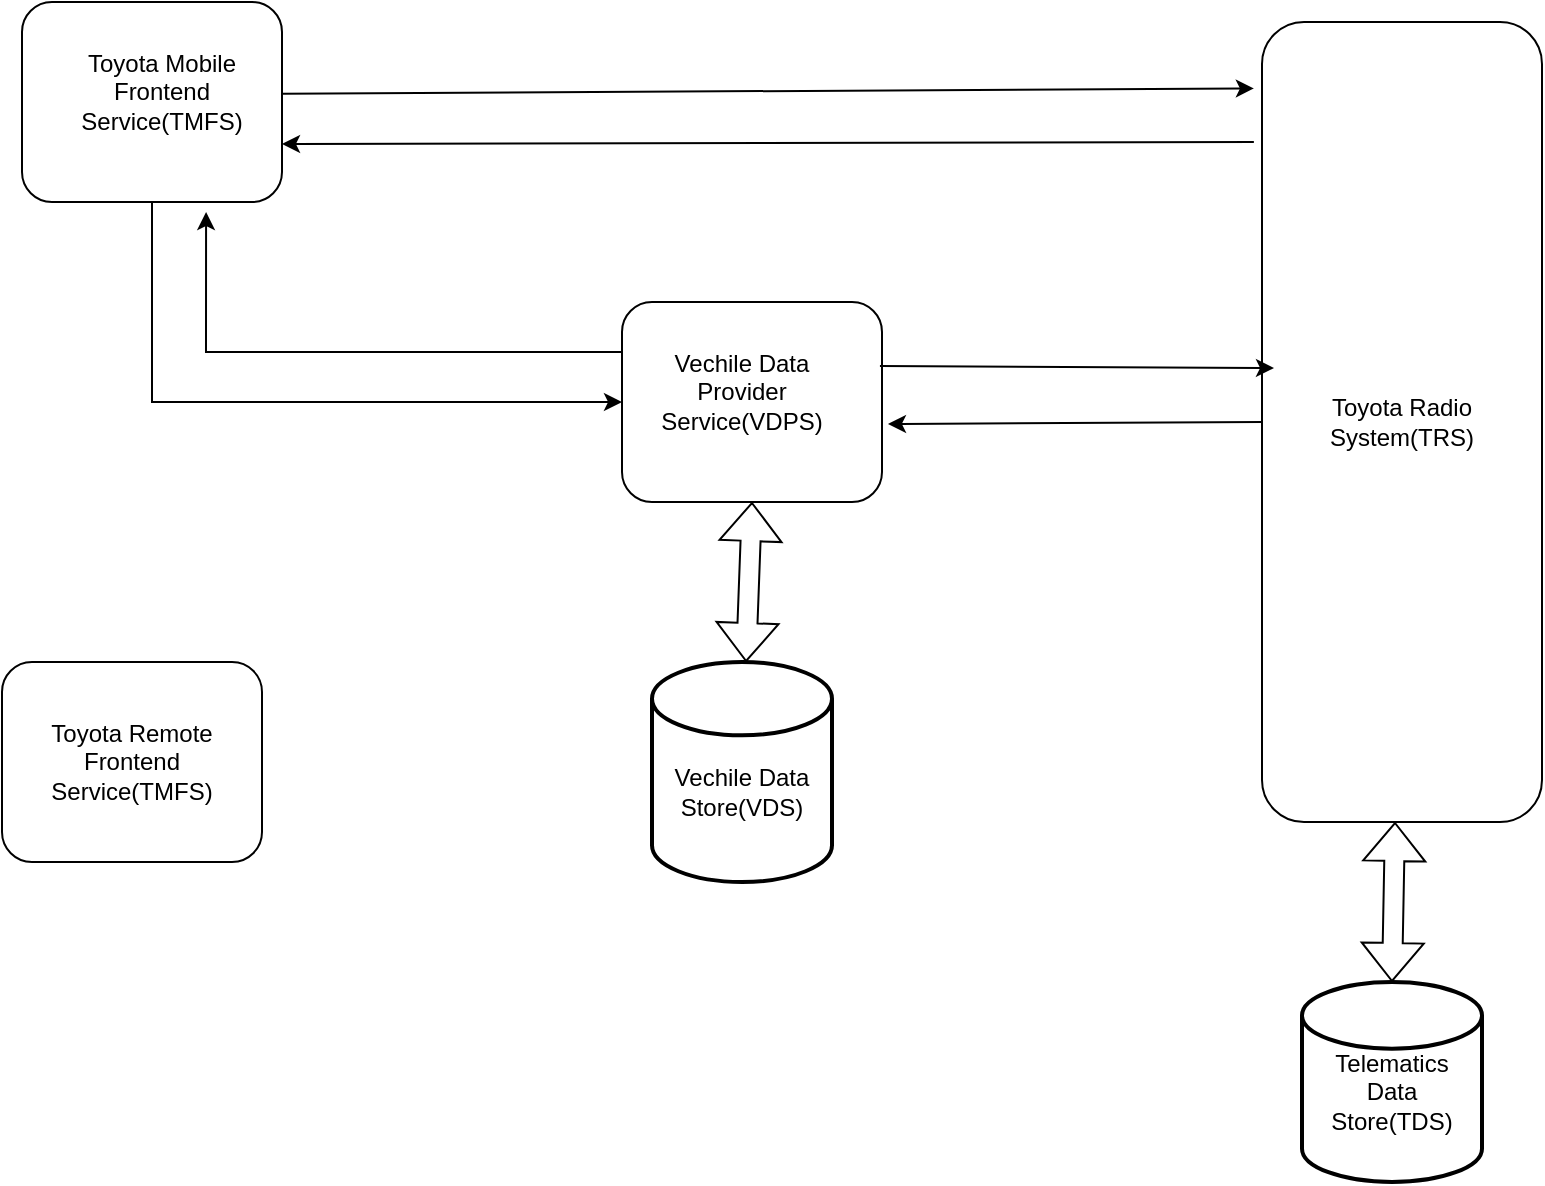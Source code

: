<mxfile version="22.0.4" type="github">
  <diagram name="Page-1" id="TMTUFjee8e9lMtydVAIa">
    <mxGraphModel dx="1306" dy="867" grid="1" gridSize="10" guides="1" tooltips="1" connect="1" arrows="1" fold="1" page="1" pageScale="1" pageWidth="850" pageHeight="1100" math="0" shadow="0">
      <root>
        <mxCell id="0" />
        <mxCell id="1" parent="0" />
        <mxCell id="in9NZEZY-zS9HPoN1Lib-2" value="" style="rounded=1;whiteSpace=wrap;html=1;" vertex="1" parent="1">
          <mxGeometry x="60" y="470" width="130" height="100" as="geometry" />
        </mxCell>
        <mxCell id="in9NZEZY-zS9HPoN1Lib-3" value="" style="rounded=1;whiteSpace=wrap;html=1;" vertex="1" parent="1">
          <mxGeometry x="70" y="140" width="130" height="100" as="geometry" />
        </mxCell>
        <mxCell id="in9NZEZY-zS9HPoN1Lib-4" value="" style="rounded=1;whiteSpace=wrap;html=1;" vertex="1" parent="1">
          <mxGeometry x="370" y="290" width="130" height="100" as="geometry" />
        </mxCell>
        <mxCell id="in9NZEZY-zS9HPoN1Lib-5" value="" style="rounded=1;whiteSpace=wrap;html=1;" vertex="1" parent="1">
          <mxGeometry x="690" y="150" width="140" height="400" as="geometry" />
        </mxCell>
        <mxCell id="in9NZEZY-zS9HPoN1Lib-6" value="Toyota Radio System(TRS)" style="text;html=1;strokeColor=none;fillColor=none;align=center;verticalAlign=middle;whiteSpace=wrap;rounded=0;" vertex="1" parent="1">
          <mxGeometry x="720" y="240" width="80" height="220" as="geometry" />
        </mxCell>
        <mxCell id="in9NZEZY-zS9HPoN1Lib-7" value="" style="strokeWidth=2;html=1;shape=mxgraph.flowchart.database;whiteSpace=wrap;" vertex="1" parent="1">
          <mxGeometry x="385" y="470" width="90" height="110" as="geometry" />
        </mxCell>
        <mxCell id="in9NZEZY-zS9HPoN1Lib-8" value="" style="strokeWidth=2;html=1;shape=mxgraph.flowchart.database;whiteSpace=wrap;" vertex="1" parent="1">
          <mxGeometry x="710" y="630" width="90" height="100" as="geometry" />
        </mxCell>
        <mxCell id="in9NZEZY-zS9HPoN1Lib-11" value="Telematics Data Store(TDS)" style="text;html=1;strokeColor=none;fillColor=none;align=center;verticalAlign=middle;whiteSpace=wrap;rounded=0;" vertex="1" parent="1">
          <mxGeometry x="715" y="670" width="80" height="30" as="geometry" />
        </mxCell>
        <mxCell id="in9NZEZY-zS9HPoN1Lib-12" value="Vechile Data Store(VDS)" style="text;html=1;strokeColor=none;fillColor=none;align=center;verticalAlign=middle;whiteSpace=wrap;rounded=0;" vertex="1" parent="1">
          <mxGeometry x="390" y="520" width="80" height="30" as="geometry" />
        </mxCell>
        <mxCell id="in9NZEZY-zS9HPoN1Lib-14" value="Vechile Data Provider Service(VDPS)" style="text;html=1;strokeColor=none;fillColor=none;align=center;verticalAlign=middle;whiteSpace=wrap;rounded=0;" vertex="1" parent="1">
          <mxGeometry x="380" y="320" width="100" height="30" as="geometry" />
        </mxCell>
        <mxCell id="in9NZEZY-zS9HPoN1Lib-15" value="Toyota Mobile Frontend Service(TMFS)" style="text;html=1;strokeColor=none;fillColor=none;align=center;verticalAlign=middle;whiteSpace=wrap;rounded=0;" vertex="1" parent="1">
          <mxGeometry x="90" y="170" width="100" height="30" as="geometry" />
        </mxCell>
        <mxCell id="in9NZEZY-zS9HPoN1Lib-16" value="Toyota Remote Frontend Service(TMFS)" style="text;html=1;strokeColor=none;fillColor=none;align=center;verticalAlign=middle;whiteSpace=wrap;rounded=0;" vertex="1" parent="1">
          <mxGeometry x="75" y="505" width="100" height="30" as="geometry" />
        </mxCell>
        <mxCell id="in9NZEZY-zS9HPoN1Lib-18" value="" style="shape=flexArrow;endArrow=classic;startArrow=classic;html=1;rounded=0;entryX=0.5;entryY=1;entryDx=0;entryDy=0;" edge="1" parent="1" source="in9NZEZY-zS9HPoN1Lib-7" target="in9NZEZY-zS9HPoN1Lib-4">
          <mxGeometry width="100" height="100" relative="1" as="geometry">
            <mxPoint x="370" y="500" as="sourcePoint" />
            <mxPoint x="470" y="400" as="targetPoint" />
          </mxGeometry>
        </mxCell>
        <mxCell id="in9NZEZY-zS9HPoN1Lib-20" value="" style="endArrow=classic;html=1;rounded=0;exitX=0;exitY=0.5;exitDx=0;exitDy=0;entryX=1.023;entryY=0.61;entryDx=0;entryDy=0;entryPerimeter=0;" edge="1" parent="1" source="in9NZEZY-zS9HPoN1Lib-5" target="in9NZEZY-zS9HPoN1Lib-4">
          <mxGeometry width="50" height="50" relative="1" as="geometry">
            <mxPoint x="400" y="470" as="sourcePoint" />
            <mxPoint x="450" y="420" as="targetPoint" />
          </mxGeometry>
        </mxCell>
        <mxCell id="in9NZEZY-zS9HPoN1Lib-21" value="" style="endArrow=classic;html=1;rounded=0;entryX=-0.029;entryY=0.083;entryDx=0;entryDy=0;entryPerimeter=0;exitX=1;exitY=0.25;exitDx=0;exitDy=0;" edge="1" parent="1" target="in9NZEZY-zS9HPoN1Lib-5">
          <mxGeometry width="50" height="50" relative="1" as="geometry">
            <mxPoint x="200" y="185.9" as="sourcePoint" />
            <mxPoint x="385.94" y="184.1" as="targetPoint" />
          </mxGeometry>
        </mxCell>
        <mxCell id="in9NZEZY-zS9HPoN1Lib-22" value="" style="shape=flexArrow;endArrow=classic;startArrow=classic;html=1;rounded=0;entryX=0.5;entryY=1;entryDx=0;entryDy=0;exitX=0.5;exitY=0;exitDx=0;exitDy=0;exitPerimeter=0;" edge="1" parent="1" source="in9NZEZY-zS9HPoN1Lib-8">
          <mxGeometry width="100" height="100" relative="1" as="geometry">
            <mxPoint x="757" y="600" as="sourcePoint" />
            <mxPoint x="756.5" y="550" as="targetPoint" />
          </mxGeometry>
        </mxCell>
        <mxCell id="in9NZEZY-zS9HPoN1Lib-24" value="" style="endArrow=classic;html=1;rounded=0;entryX=-0.029;entryY=0.408;entryDx=0;entryDy=0;entryPerimeter=0;exitX=0.992;exitY=0.32;exitDx=0;exitDy=0;exitPerimeter=0;" edge="1" parent="1" source="in9NZEZY-zS9HPoN1Lib-4">
          <mxGeometry width="50" height="50" relative="1" as="geometry">
            <mxPoint x="510" y="325" as="sourcePoint" />
            <mxPoint x="696" y="323" as="targetPoint" />
          </mxGeometry>
        </mxCell>
        <mxCell id="in9NZEZY-zS9HPoN1Lib-26" value="" style="endArrow=classic;html=1;rounded=0;entryX=1.023;entryY=0.61;entryDx=0;entryDy=0;entryPerimeter=0;exitX=-0.029;exitY=0.15;exitDx=0;exitDy=0;exitPerimeter=0;" edge="1" parent="1" source="in9NZEZY-zS9HPoN1Lib-5">
          <mxGeometry width="50" height="50" relative="1" as="geometry">
            <mxPoint x="680" y="200" as="sourcePoint" />
            <mxPoint x="200" y="211" as="targetPoint" />
          </mxGeometry>
        </mxCell>
        <mxCell id="in9NZEZY-zS9HPoN1Lib-27" value="" style="endArrow=classic;html=1;rounded=0;entryX=0.708;entryY=1.05;entryDx=0;entryDy=0;entryPerimeter=0;exitX=0;exitY=0.25;exitDx=0;exitDy=0;" edge="1" parent="1">
          <mxGeometry width="50" height="50" relative="1" as="geometry">
            <mxPoint x="370" y="315" as="sourcePoint" />
            <mxPoint x="162.04" y="245" as="targetPoint" />
            <Array as="points">
              <mxPoint x="162" y="315" />
            </Array>
          </mxGeometry>
        </mxCell>
        <mxCell id="in9NZEZY-zS9HPoN1Lib-28" value="" style="endArrow=classic;html=1;rounded=0;entryX=0;entryY=0.5;entryDx=0;entryDy=0;exitX=0.5;exitY=1;exitDx=0;exitDy=0;" edge="1" parent="1" source="in9NZEZY-zS9HPoN1Lib-3" target="in9NZEZY-zS9HPoN1Lib-4">
          <mxGeometry width="50" height="50" relative="1" as="geometry">
            <mxPoint x="140" y="340" as="sourcePoint" />
            <mxPoint x="450" y="420" as="targetPoint" />
            <Array as="points">
              <mxPoint x="135" y="340" />
            </Array>
          </mxGeometry>
        </mxCell>
      </root>
    </mxGraphModel>
  </diagram>
</mxfile>
